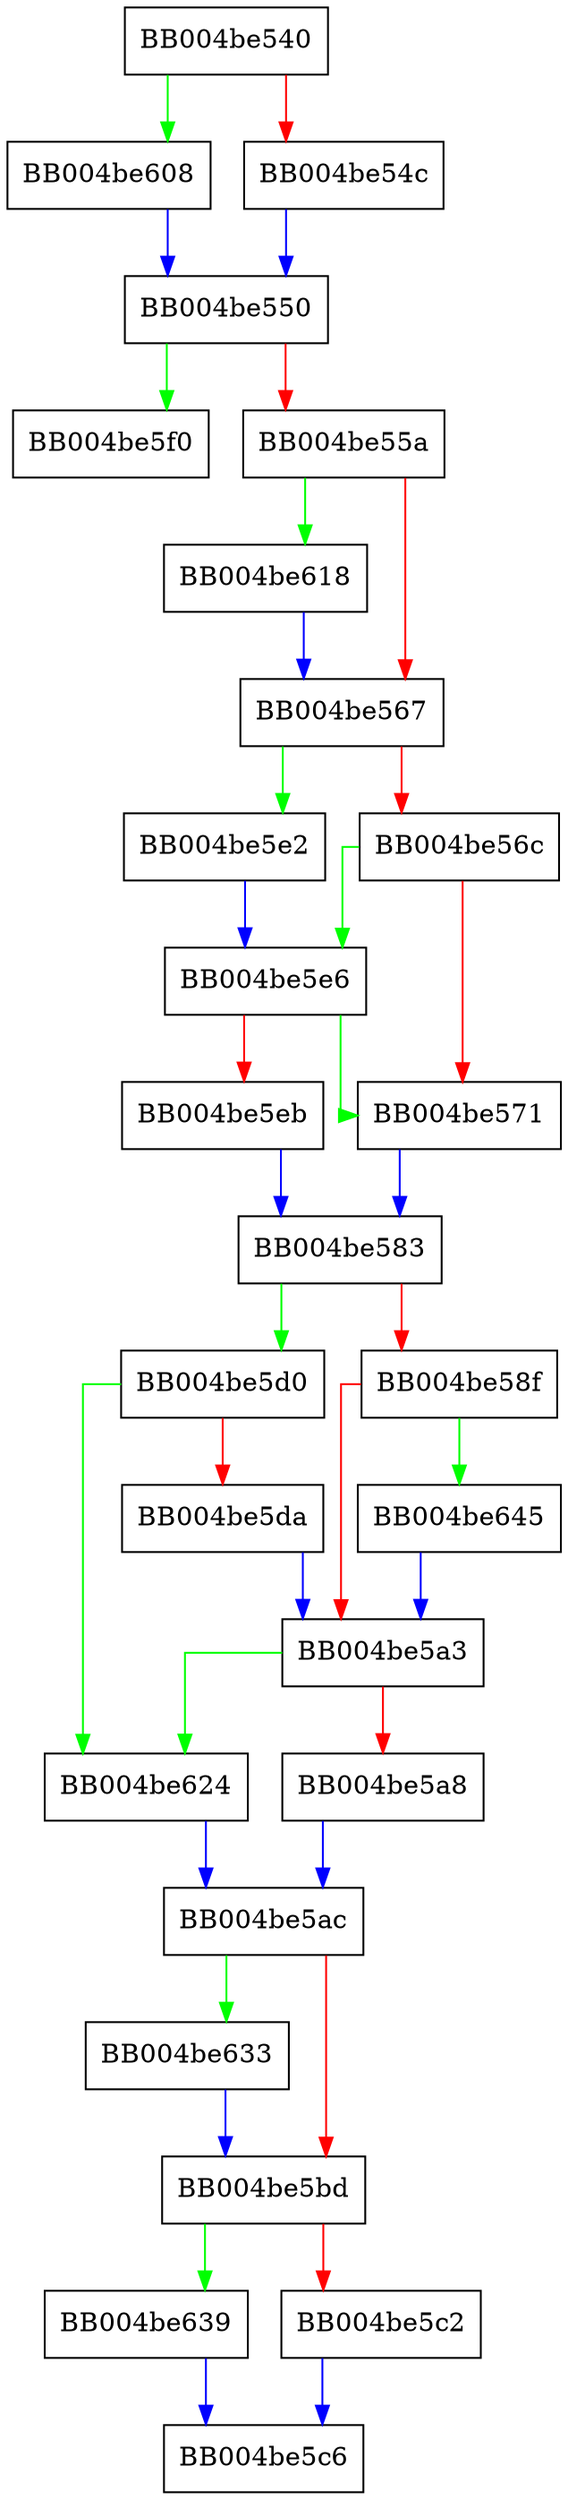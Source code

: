 digraph ossl_statm_update_rtt {
  node [shape="box"];
  graph [splines=ortho];
  BB004be540 -> BB004be608 [color="green"];
  BB004be540 -> BB004be54c [color="red"];
  BB004be54c -> BB004be550 [color="blue"];
  BB004be550 -> BB004be5f0 [color="green"];
  BB004be550 -> BB004be55a [color="red"];
  BB004be55a -> BB004be618 [color="green"];
  BB004be55a -> BB004be567 [color="red"];
  BB004be567 -> BB004be5e2 [color="green"];
  BB004be567 -> BB004be56c [color="red"];
  BB004be56c -> BB004be5e6 [color="green"];
  BB004be56c -> BB004be571 [color="red"];
  BB004be571 -> BB004be583 [color="blue"];
  BB004be583 -> BB004be5d0 [color="green"];
  BB004be583 -> BB004be58f [color="red"];
  BB004be58f -> BB004be645 [color="green"];
  BB004be58f -> BB004be5a3 [color="red"];
  BB004be5a3 -> BB004be624 [color="green"];
  BB004be5a3 -> BB004be5a8 [color="red"];
  BB004be5a8 -> BB004be5ac [color="blue"];
  BB004be5ac -> BB004be633 [color="green"];
  BB004be5ac -> BB004be5bd [color="red"];
  BB004be5bd -> BB004be639 [color="green"];
  BB004be5bd -> BB004be5c2 [color="red"];
  BB004be5c2 -> BB004be5c6 [color="blue"];
  BB004be5d0 -> BB004be624 [color="green"];
  BB004be5d0 -> BB004be5da [color="red"];
  BB004be5da -> BB004be5a3 [color="blue"];
  BB004be5e2 -> BB004be5e6 [color="blue"];
  BB004be5e6 -> BB004be571 [color="green"];
  BB004be5e6 -> BB004be5eb [color="red"];
  BB004be5eb -> BB004be583 [color="blue"];
  BB004be608 -> BB004be550 [color="blue"];
  BB004be618 -> BB004be567 [color="blue"];
  BB004be624 -> BB004be5ac [color="blue"];
  BB004be633 -> BB004be5bd [color="blue"];
  BB004be639 -> BB004be5c6 [color="blue"];
  BB004be645 -> BB004be5a3 [color="blue"];
}